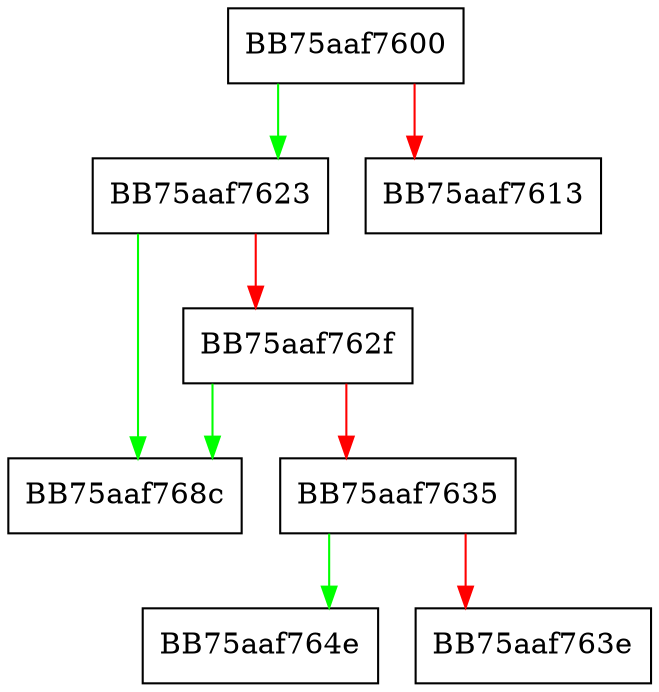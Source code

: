 digraph mp_lua_api_GetSMSProcArchitecture {
  node [shape="box"];
  graph [splines=ortho];
  BB75aaf7600 -> BB75aaf7623 [color="green"];
  BB75aaf7600 -> BB75aaf7613 [color="red"];
  BB75aaf7623 -> BB75aaf768c [color="green"];
  BB75aaf7623 -> BB75aaf762f [color="red"];
  BB75aaf762f -> BB75aaf768c [color="green"];
  BB75aaf762f -> BB75aaf7635 [color="red"];
  BB75aaf7635 -> BB75aaf764e [color="green"];
  BB75aaf7635 -> BB75aaf763e [color="red"];
}